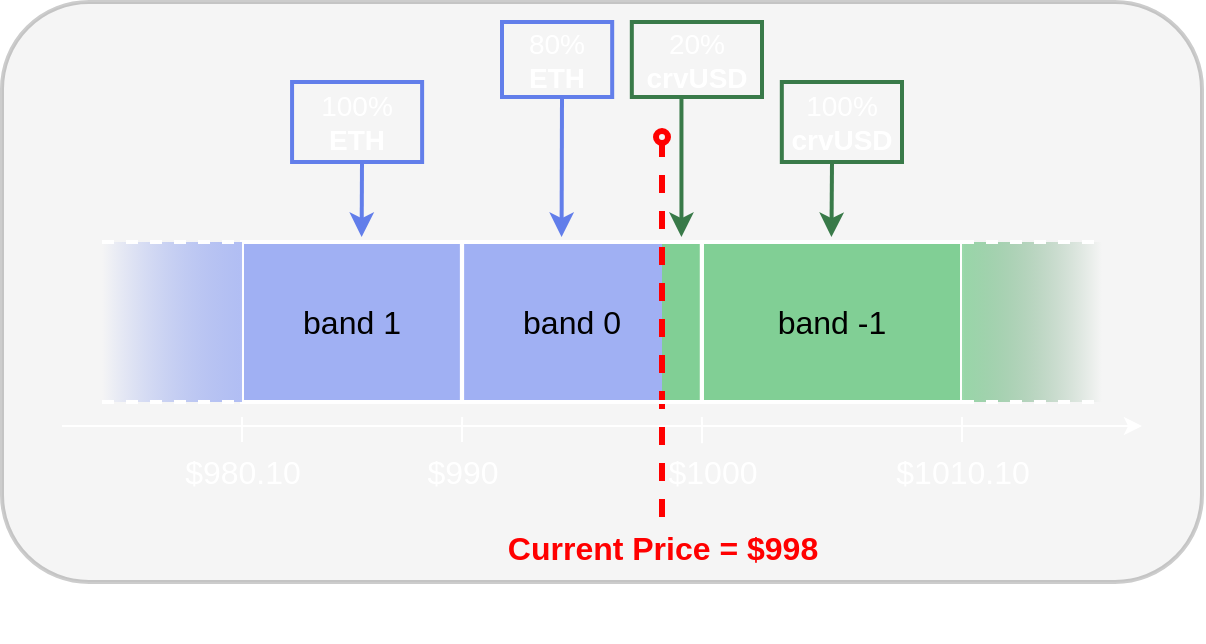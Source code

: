 <mxfile version="21.6.5" type="device">
  <diagram name="Page-1" id="NPvmNiFtlrVfwKXmb75_">
    <mxGraphModel dx="779" dy="482" grid="1" gridSize="10" guides="1" tooltips="1" connect="1" arrows="1" fold="1" page="1" pageScale="1" pageWidth="620" pageHeight="330" math="0" shadow="0">
      <root>
        <mxCell id="0" />
        <mxCell id="1" parent="0" />
        <mxCell id="n3elnzWALSTDAepfaw5L-1" value="" style="rounded=1;whiteSpace=wrap;html=1;opacity=20;fillColor=#CCCCCC;strokeWidth=2;" parent="1" vertex="1">
          <mxGeometry x="10" y="10" width="600" height="290" as="geometry" />
        </mxCell>
        <mxCell id="Hoz8LlkTkAxhlg5qBSn8-2" value="" style="rounded=0;whiteSpace=wrap;html=1;fontSize=16;fillColor=#81CF95;strokeColor=none;" parent="1" vertex="1">
          <mxGeometry x="340.0" y="130" width="19.94" height="80" as="geometry" />
        </mxCell>
        <mxCell id="Hoz8LlkTkAxhlg5qBSn8-3" value="" style="endArrow=classic;html=1;rounded=0;strokeColor=#FFFFFF;" parent="1" edge="1">
          <mxGeometry width="50" height="50" relative="1" as="geometry">
            <mxPoint x="40" y="222" as="sourcePoint" />
            <mxPoint x="580" y="222" as="targetPoint" />
          </mxGeometry>
        </mxCell>
        <mxCell id="Hoz8LlkTkAxhlg5qBSn8-4" value="" style="endArrow=none;html=1;rounded=0;strokeColor=#FFFFFF;" parent="1" edge="1">
          <mxGeometry width="50" height="50" relative="1" as="geometry">
            <mxPoint x="240" y="230" as="sourcePoint" />
            <mxPoint x="240.06" y="217.5" as="targetPoint" />
          </mxGeometry>
        </mxCell>
        <mxCell id="Hoz8LlkTkAxhlg5qBSn8-5" value="" style="endArrow=none;html=1;rounded=0;exitX=0.429;exitY=0.037;exitDx=0;exitDy=0;exitPerimeter=0;strokeColor=#FFFFFF;" parent="1" source="Hoz8LlkTkAxhlg5qBSn8-7" edge="1">
          <mxGeometry width="50" height="50" relative="1" as="geometry">
            <mxPoint x="359.94" y="237.5" as="sourcePoint" />
            <mxPoint x="359.94" y="217.5" as="targetPoint" />
          </mxGeometry>
        </mxCell>
        <mxCell id="Hoz8LlkTkAxhlg5qBSn8-6" value="&lt;font style=&quot;font-size: 16px;&quot;&gt;$990&lt;/font&gt;" style="text;html=1;align=center;verticalAlign=middle;resizable=0;points=[];autosize=1;strokeColor=none;fillColor=none;fontColor=#FFFFFF;" parent="1" vertex="1">
          <mxGeometry x="210.0" y="229.5" width="60" height="30" as="geometry" />
        </mxCell>
        <mxCell id="Hoz8LlkTkAxhlg5qBSn8-7" value="&lt;font style=&quot;font-size: 16px;&quot;&gt;$1000&lt;/font&gt;" style="text;html=1;align=center;verticalAlign=middle;resizable=0;points=[];autosize=1;strokeColor=none;fillColor=none;fontSize=12;fontColor=#FFFFFF;" parent="1" vertex="1">
          <mxGeometry x="330.0" y="229.5" width="70" height="30" as="geometry" />
        </mxCell>
        <mxCell id="Hoz8LlkTkAxhlg5qBSn8-13" value="&lt;font style=&quot;font-size: 16px;&quot;&gt;Current Price = $998&lt;/font&gt;" style="text;html=1;align=center;verticalAlign=middle;resizable=0;points=[];autosize=1;strokeColor=none;fillColor=none;fontSize=12;fontStyle=1;fontColor=#FF0000;" parent="1" vertex="1">
          <mxGeometry x="250" y="267.5" width="180" height="30" as="geometry" />
        </mxCell>
        <mxCell id="Hoz8LlkTkAxhlg5qBSn8-14" value="" style="rounded=0;whiteSpace=wrap;html=1;fontSize=16;fillColor=#A0B0F3;strokeColor=none;" parent="1" vertex="1">
          <mxGeometry x="240.06" y="130" width="99.94" height="80" as="geometry" />
        </mxCell>
        <mxCell id="Hoz8LlkTkAxhlg5qBSn8-15" value="" style="endArrow=classic;html=1;rounded=0;strokeWidth=2;strokeColor=#397A49;" parent="1" edge="1">
          <mxGeometry width="50" height="50" relative="1" as="geometry">
            <mxPoint x="349.73" y="57.5" as="sourcePoint" />
            <mxPoint x="349.73" y="127.5" as="targetPoint" />
          </mxGeometry>
        </mxCell>
        <mxCell id="Hoz8LlkTkAxhlg5qBSn8-16" value="" style="endArrow=classic;html=1;rounded=0;strokeWidth=2;strokeColor=#627EEA;" parent="1" edge="1">
          <mxGeometry width="50" height="50" relative="1" as="geometry">
            <mxPoint x="290.0" y="57.5" as="sourcePoint" />
            <mxPoint x="289.79" y="127.5" as="targetPoint" />
          </mxGeometry>
        </mxCell>
        <mxCell id="Hoz8LlkTkAxhlg5qBSn8-17" value="&lt;span style=&quot;font-weight: normal;&quot;&gt;20% &lt;/span&gt;crvUSD" style="rounded=0;whiteSpace=wrap;html=1;fillColor=none;strokeColor=#397A49;fontColor=#FFFFFF;fontStyle=1;strokeWidth=2;fontSize=14;" parent="1" vertex="1">
          <mxGeometry x="324.91" y="20" width="65.09" height="37.5" as="geometry" />
        </mxCell>
        <mxCell id="Hoz8LlkTkAxhlg5qBSn8-18" value="&lt;font style=&quot;font-size: 14px;&quot;&gt;&lt;span style=&quot;font-weight: normal;&quot;&gt;80%&lt;/span&gt; ETH&lt;/font&gt;" style="rounded=0;whiteSpace=wrap;html=1;fillColor=none;strokeColor=#627EEA;fontColor=#FFFFFF;fontStyle=1;strokeWidth=2;fontSize=14;" parent="1" vertex="1">
          <mxGeometry x="260" y="20" width="55.09" height="37.5" as="geometry" />
        </mxCell>
        <mxCell id="Hoz8LlkTkAxhlg5qBSn8-21" value="" style="endArrow=oval;dashed=1;html=1;rounded=0;strokeWidth=3;endFill=0;strokeColor=#FF0000;" parent="1" edge="1">
          <mxGeometry width="50" height="50" relative="1" as="geometry">
            <mxPoint x="340.0" y="267.5" as="sourcePoint" />
            <mxPoint x="340.0" y="77.5" as="targetPoint" />
          </mxGeometry>
        </mxCell>
        <mxCell id="Hoz8LlkTkAxhlg5qBSn8-22" value="LLAMMA Bands in Soft-Liquidation" style="text;html=1;strokeColor=none;fillColor=none;align=center;verticalAlign=middle;whiteSpace=wrap;rounded=0;fontStyle=1;fontSize=18;fontColor=#FFFFFF;" parent="1" vertex="1">
          <mxGeometry x="159.97" y="300" width="360.06" height="30" as="geometry" />
        </mxCell>
        <mxCell id="Hoz8LlkTkAxhlg5qBSn8-24" value="" style="endArrow=none;html=1;rounded=0;strokeColor=#FFFFFF;" parent="1" edge="1">
          <mxGeometry width="50" height="50" relative="1" as="geometry">
            <mxPoint x="130" y="230" as="sourcePoint" />
            <mxPoint x="130" y="217.5" as="targetPoint" />
          </mxGeometry>
        </mxCell>
        <mxCell id="Hoz8LlkTkAxhlg5qBSn8-25" value="" style="endArrow=none;html=1;rounded=0;strokeColor=#FFFFFF;" parent="1" edge="1">
          <mxGeometry width="50" height="50" relative="1" as="geometry">
            <mxPoint x="490" y="230" as="sourcePoint" />
            <mxPoint x="490" y="217.5" as="targetPoint" />
          </mxGeometry>
        </mxCell>
        <mxCell id="Hoz8LlkTkAxhlg5qBSn8-26" value="" style="rounded=0;whiteSpace=wrap;html=1;strokeWidth=2;fillColor=#A0B0F3;strokeColor=#FFFFFF;" parent="1" vertex="1">
          <mxGeometry x="130" y="130" width="110.06" height="80" as="geometry" />
        </mxCell>
        <mxCell id="Hoz8LlkTkAxhlg5qBSn8-27" value="" style="rounded=0;whiteSpace=wrap;html=1;strokeWidth=2;fillColor=#81CF95;strokeColor=#FFFFFF;" parent="1" vertex="1">
          <mxGeometry x="359.94" y="130" width="130.06" height="80" as="geometry" />
        </mxCell>
        <mxCell id="Hoz8LlkTkAxhlg5qBSn8-28" value="" style="rounded=0;whiteSpace=wrap;html=1;fillColor=none;strokeWidth=2;strokeColor=#FFFFFF;" parent="1" vertex="1">
          <mxGeometry x="239.94" y="130" width="120" height="80" as="geometry" />
        </mxCell>
        <mxCell id="Hoz8LlkTkAxhlg5qBSn8-29" value="&lt;font style=&quot;font-size: 16px;&quot;&gt;$980.10&lt;/font&gt;" style="text;html=1;align=center;verticalAlign=middle;resizable=0;points=[];autosize=1;strokeColor=none;fillColor=none;fontColor=#FFFFFF;" parent="1" vertex="1">
          <mxGeometry x="90.0" y="229.5" width="80" height="30" as="geometry" />
        </mxCell>
        <mxCell id="Hoz8LlkTkAxhlg5qBSn8-30" value="&lt;font style=&quot;font-size: 16px;&quot;&gt;$1010.10&lt;/font&gt;" style="text;html=1;align=center;verticalAlign=middle;resizable=0;points=[];autosize=1;strokeColor=none;fillColor=none;fontColor=#FFFFFF;" parent="1" vertex="1">
          <mxGeometry x="445" y="229.5" width="90" height="30" as="geometry" />
        </mxCell>
        <mxCell id="Hoz8LlkTkAxhlg5qBSn8-31" value="band 1" style="text;html=1;strokeColor=none;fillColor=none;align=center;verticalAlign=middle;whiteSpace=wrap;rounded=0;fontSize=16;" parent="1" vertex="1">
          <mxGeometry x="155.03" y="155" width="60" height="30" as="geometry" />
        </mxCell>
        <mxCell id="Hoz8LlkTkAxhlg5qBSn8-32" value="band 0" style="text;html=1;strokeColor=none;fillColor=none;align=center;verticalAlign=middle;whiteSpace=wrap;rounded=0;fontSize=16;" parent="1" vertex="1">
          <mxGeometry x="264.97" y="155" width="60" height="30" as="geometry" />
        </mxCell>
        <mxCell id="Hoz8LlkTkAxhlg5qBSn8-33" value="band -1" style="text;html=1;strokeColor=none;fillColor=none;align=center;verticalAlign=middle;whiteSpace=wrap;rounded=0;fontSize=16;" parent="1" vertex="1">
          <mxGeometry x="394.97" y="155" width="60" height="30" as="geometry" />
        </mxCell>
        <mxCell id="Hoz8LlkTkAxhlg5qBSn8-35" value="" style="rounded=0;whiteSpace=wrap;html=1;strokeWidth=2;fillColor=#A0B0F3;opacity=80;gradientColor=#627EEA00;gradientDirection=west;strokeColor=none;" parent="1" vertex="1">
          <mxGeometry x="60" y="130" width="70" height="80" as="geometry" />
        </mxCell>
        <mxCell id="Hoz8LlkTkAxhlg5qBSn8-36" value="" style="rounded=0;whiteSpace=wrap;html=1;strokeWidth=2;fillColor=#81CF95;opacity=80;gradientColor=#397A4900;gradientDirection=east;strokeColor=none;" parent="1" vertex="1">
          <mxGeometry x="490" y="130" width="70" height="80" as="geometry" />
        </mxCell>
        <mxCell id="Hoz8LlkTkAxhlg5qBSn8-37" value="" style="endArrow=none;dashed=1;html=1;rounded=0;exitX=0;exitY=0;exitDx=0;exitDy=0;strokeWidth=2;strokeColor=#FFFFFF;" parent="1" source="Hoz8LlkTkAxhlg5qBSn8-35" edge="1">
          <mxGeometry width="50" height="50" relative="1" as="geometry">
            <mxPoint x="80" y="180" as="sourcePoint" />
            <mxPoint x="130" y="130" as="targetPoint" />
          </mxGeometry>
        </mxCell>
        <mxCell id="Hoz8LlkTkAxhlg5qBSn8-38" value="" style="endArrow=none;dashed=1;html=1;rounded=0;exitX=0;exitY=0;exitDx=0;exitDy=0;strokeWidth=2;strokeColor=#FFFFFF;" parent="1" edge="1">
          <mxGeometry width="50" height="50" relative="1" as="geometry">
            <mxPoint x="60" y="210.0" as="sourcePoint" />
            <mxPoint x="130" y="210.0" as="targetPoint" />
          </mxGeometry>
        </mxCell>
        <mxCell id="Hoz8LlkTkAxhlg5qBSn8-39" value="" style="endArrow=none;dashed=1;html=1;rounded=0;exitX=0;exitY=0;exitDx=0;exitDy=0;strokeWidth=2;strokeColor=#FFFFFF;" parent="1" edge="1">
          <mxGeometry width="50" height="50" relative="1" as="geometry">
            <mxPoint x="490" y="130" as="sourcePoint" />
            <mxPoint x="560" y="130" as="targetPoint" />
          </mxGeometry>
        </mxCell>
        <mxCell id="Hoz8LlkTkAxhlg5qBSn8-40" value="" style="endArrow=none;dashed=1;html=1;rounded=0;exitX=0;exitY=0;exitDx=0;exitDy=0;strokeWidth=2;strokeColor=#FFFFFF;" parent="1" edge="1">
          <mxGeometry width="50" height="50" relative="1" as="geometry">
            <mxPoint x="490" y="210" as="sourcePoint" />
            <mxPoint x="560" y="210" as="targetPoint" />
          </mxGeometry>
        </mxCell>
        <mxCell id="Hoz8LlkTkAxhlg5qBSn8-41" value="" style="endArrow=classic;html=1;rounded=0;strokeWidth=2;strokeColor=#627EEA;" parent="1" edge="1">
          <mxGeometry width="50" height="50" relative="1" as="geometry">
            <mxPoint x="190" y="90" as="sourcePoint" />
            <mxPoint x="189.82" y="127.5" as="targetPoint" />
          </mxGeometry>
        </mxCell>
        <mxCell id="Hoz8LlkTkAxhlg5qBSn8-42" value="&lt;font style=&quot;font-size: 14px;&quot;&gt;&lt;span style=&quot;font-weight: normal;&quot;&gt;100% &lt;/span&gt;ETH&lt;/font&gt;" style="rounded=0;whiteSpace=wrap;html=1;fillColor=none;strokeColor=#627EEA;fontColor=#FFFFFF;fontStyle=1;strokeWidth=2;fontSize=14;" parent="1" vertex="1">
          <mxGeometry x="155.03" y="50" width="65.03" height="40" as="geometry" />
        </mxCell>
        <mxCell id="Hoz8LlkTkAxhlg5qBSn8-43" value="" style="endArrow=classic;html=1;rounded=0;strokeWidth=2;strokeColor=#397A49;" parent="1" edge="1">
          <mxGeometry width="50" height="50" relative="1" as="geometry">
            <mxPoint x="425" y="90" as="sourcePoint" />
            <mxPoint x="424.73" y="127.5" as="targetPoint" />
          </mxGeometry>
        </mxCell>
        <mxCell id="Hoz8LlkTkAxhlg5qBSn8-44" value="&lt;span style=&quot;font-weight: normal;&quot;&gt;100% &lt;/span&gt;crvUSD" style="rounded=0;whiteSpace=wrap;html=1;fillColor=none;strokeColor=#397A49;fontColor=#FFFFFF;fontStyle=1;strokeWidth=2;fontSize=14;" parent="1" vertex="1">
          <mxGeometry x="399.91" y="50" width="60.09" height="40" as="geometry" />
        </mxCell>
      </root>
    </mxGraphModel>
  </diagram>
</mxfile>
